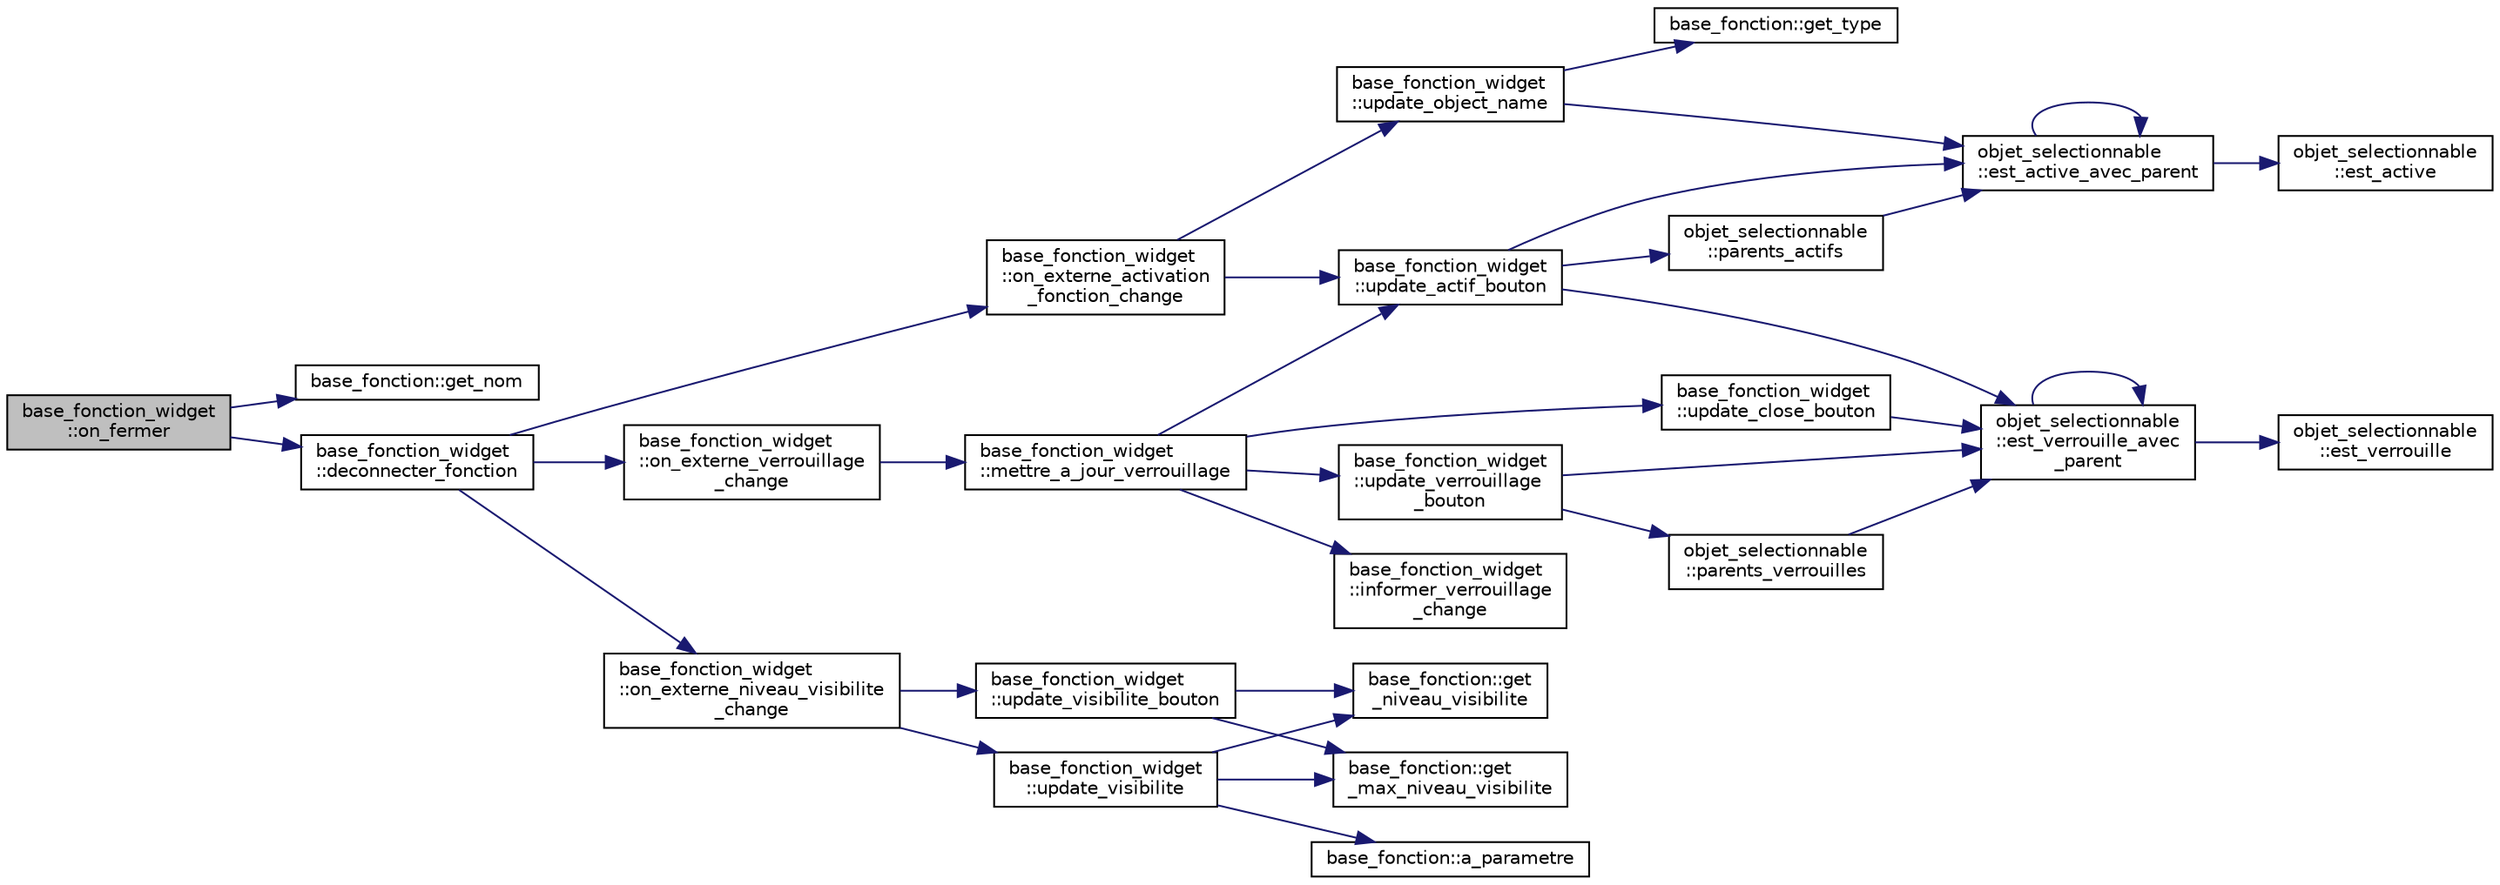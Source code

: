 digraph "base_fonction_widget::on_fermer"
{
  edge [fontname="Helvetica",fontsize="10",labelfontname="Helvetica",labelfontsize="10"];
  node [fontname="Helvetica",fontsize="10",shape=record];
  rankdir="LR";
  Node182 [label="base_fonction_widget\l::on_fermer",height=0.2,width=0.4,color="black", fillcolor="grey75", style="filled", fontcolor="black"];
  Node182 -> Node183 [color="midnightblue",fontsize="10",style="solid",fontname="Helvetica"];
  Node183 [label="base_fonction::get_nom",height=0.2,width=0.4,color="black", fillcolor="white", style="filled",URL="$classbase__fonction.html#aa184addbc0e71b3fd255b2f0b9e7c99e",tooltip="Accesseur du nom de la fonction. "];
  Node182 -> Node184 [color="midnightblue",fontsize="10",style="solid",fontname="Helvetica"];
  Node184 [label="base_fonction_widget\l::deconnecter_fonction",height=0.2,width=0.4,color="black", fillcolor="white", style="filled",URL="$classbase__fonction__widget.html#a38df68f6f1a38a5d2f653ccc75b3d54d",tooltip="Déconnecter la fonction. "];
  Node184 -> Node185 [color="midnightblue",fontsize="10",style="solid",fontname="Helvetica"];
  Node185 [label="base_fonction_widget\l::on_externe_activation\l_fonction_change",height=0.2,width=0.4,color="black", fillcolor="white", style="filled",URL="$classbase__fonction__widget.html#ad5f92c5b95f40e2962fced2467de68bf",tooltip="L&#39;activation de la fonction est modifié. "];
  Node185 -> Node186 [color="midnightblue",fontsize="10",style="solid",fontname="Helvetica"];
  Node186 [label="base_fonction_widget\l::update_actif_bouton",height=0.2,width=0.4,color="black", fillcolor="white", style="filled",URL="$classbase__fonction__widget.html#a548a6571fb757666807a6b3e95485dea",tooltip="Mise à jour du bouton d&#39;activation. "];
  Node186 -> Node187 [color="midnightblue",fontsize="10",style="solid",fontname="Helvetica"];
  Node187 [label="objet_selectionnable\l::est_verrouille_avec\l_parent",height=0.2,width=0.4,color="black", fillcolor="white", style="filled",URL="$classobjet__selectionnable.html#a001c4584a6430689f478544ec560fb7e"];
  Node187 -> Node188 [color="midnightblue",fontsize="10",style="solid",fontname="Helvetica"];
  Node188 [label="objet_selectionnable\l::est_verrouille",height=0.2,width=0.4,color="black", fillcolor="white", style="filled",URL="$classobjet__selectionnable.html#ae9c29950b9e5b582338ac659ecc3e3d6"];
  Node187 -> Node187 [color="midnightblue",fontsize="10",style="solid",fontname="Helvetica"];
  Node186 -> Node189 [color="midnightblue",fontsize="10",style="solid",fontname="Helvetica"];
  Node189 [label="objet_selectionnable\l::est_active_avec_parent",height=0.2,width=0.4,color="black", fillcolor="white", style="filled",URL="$classobjet__selectionnable.html#ab86bf8b056ebc44909fb899dc6834422"];
  Node189 -> Node190 [color="midnightblue",fontsize="10",style="solid",fontname="Helvetica"];
  Node190 [label="objet_selectionnable\l::est_active",height=0.2,width=0.4,color="black", fillcolor="white", style="filled",URL="$classobjet__selectionnable.html#a9a0bf43723dd1656224cec9f3c42bba0"];
  Node189 -> Node189 [color="midnightblue",fontsize="10",style="solid",fontname="Helvetica"];
  Node186 -> Node191 [color="midnightblue",fontsize="10",style="solid",fontname="Helvetica"];
  Node191 [label="objet_selectionnable\l::parents_actifs",height=0.2,width=0.4,color="black", fillcolor="white", style="filled",URL="$classobjet__selectionnable.html#a65b1afceca6ba5882edb9b7707d851f8"];
  Node191 -> Node189 [color="midnightblue",fontsize="10",style="solid",fontname="Helvetica"];
  Node185 -> Node192 [color="midnightblue",fontsize="10",style="solid",fontname="Helvetica"];
  Node192 [label="base_fonction_widget\l::update_object_name",height=0.2,width=0.4,color="black", fillcolor="white", style="filled",URL="$classbase__fonction__widget.html#a9e330f5ec8c7eac285d1c78cc82e0ea0",tooltip="Mise à jour du nom de l&#39;objet. "];
  Node192 -> Node189 [color="midnightblue",fontsize="10",style="solid",fontname="Helvetica"];
  Node192 -> Node193 [color="midnightblue",fontsize="10",style="solid",fontname="Helvetica"];
  Node193 [label="base_fonction::get_type",height=0.2,width=0.4,color="black", fillcolor="white", style="filled",URL="$classbase__fonction.html#a8ed620b54f5ef377c2593952eafd6ad9",tooltip="Accesseur du type de la fonction.  Le type de la fonction. "];
  Node184 -> Node194 [color="midnightblue",fontsize="10",style="solid",fontname="Helvetica"];
  Node194 [label="base_fonction_widget\l::on_externe_verrouillage\l_change",height=0.2,width=0.4,color="black", fillcolor="white", style="filled",URL="$classbase__fonction__widget.html#a7aaa562bd9757a4a4365867b7fdaa024",tooltip="Le verrouillage de la fonction est modifié. "];
  Node194 -> Node195 [color="midnightblue",fontsize="10",style="solid",fontname="Helvetica"];
  Node195 [label="base_fonction_widget\l::mettre_a_jour_verrouillage",height=0.2,width=0.4,color="black", fillcolor="white", style="filled",URL="$classbase__fonction__widget.html#a7b70afc37ac7d91da2ce41bd62ea185c"];
  Node195 -> Node196 [color="midnightblue",fontsize="10",style="solid",fontname="Helvetica"];
  Node196 [label="base_fonction_widget\l::update_verrouillage\l_bouton",height=0.2,width=0.4,color="black", fillcolor="white", style="filled",URL="$classbase__fonction__widget.html#a6409997ef11539e0811573c7655532ee",tooltip="Mise à jour du bouton de verrouillage. "];
  Node196 -> Node197 [color="midnightblue",fontsize="10",style="solid",fontname="Helvetica"];
  Node197 [label="objet_selectionnable\l::parents_verrouilles",height=0.2,width=0.4,color="black", fillcolor="white", style="filled",URL="$classobjet__selectionnable.html#ad9357af8b3471529814165378c6ce13d"];
  Node197 -> Node187 [color="midnightblue",fontsize="10",style="solid",fontname="Helvetica"];
  Node196 -> Node187 [color="midnightblue",fontsize="10",style="solid",fontname="Helvetica"];
  Node195 -> Node186 [color="midnightblue",fontsize="10",style="solid",fontname="Helvetica"];
  Node195 -> Node198 [color="midnightblue",fontsize="10",style="solid",fontname="Helvetica"];
  Node198 [label="base_fonction_widget\l::update_close_bouton",height=0.2,width=0.4,color="black", fillcolor="white", style="filled",URL="$classbase__fonction__widget.html#a4820f0a814f27542d1f0c9dc8de535a3"];
  Node198 -> Node187 [color="midnightblue",fontsize="10",style="solid",fontname="Helvetica"];
  Node195 -> Node199 [color="midnightblue",fontsize="10",style="solid",fontname="Helvetica"];
  Node199 [label="base_fonction_widget\l::informer_verrouillage\l_change",height=0.2,width=0.4,color="black", fillcolor="white", style="filled",URL="$classbase__fonction__widget.html#aa4f470af8fb51c1ff276b18205104c94"];
  Node184 -> Node200 [color="midnightblue",fontsize="10",style="solid",fontname="Helvetica"];
  Node200 [label="base_fonction_widget\l::on_externe_niveau_visibilite\l_change",height=0.2,width=0.4,color="black", fillcolor="white", style="filled",URL="$classbase__fonction__widget.html#aca2caf600b1453a47ceca71cd3fdf6d9"];
  Node200 -> Node201 [color="midnightblue",fontsize="10",style="solid",fontname="Helvetica"];
  Node201 [label="base_fonction_widget\l::update_visibilite_bouton",height=0.2,width=0.4,color="black", fillcolor="white", style="filled",URL="$classbase__fonction__widget.html#aae7f6163e10dcad3463d62ca366b0ab3",tooltip="Mise à jour du bouton d&#39;activation. "];
  Node201 -> Node202 [color="midnightblue",fontsize="10",style="solid",fontname="Helvetica"];
  Node202 [label="base_fonction::get\l_niveau_visibilite",height=0.2,width=0.4,color="black", fillcolor="white", style="filled",URL="$classbase__fonction.html#aad1c92b3ed0b589ba58323132ab4aae7",tooltip="Accesseur du niveau de visibilité de la fonction. "];
  Node201 -> Node203 [color="midnightblue",fontsize="10",style="solid",fontname="Helvetica"];
  Node203 [label="base_fonction::get\l_max_niveau_visibilite",height=0.2,width=0.4,color="black", fillcolor="white", style="filled",URL="$classbase__fonction.html#a77377a91b67ba3559235beda6a86478e",tooltip="Accesseur du niveau maximum de visibilité de la fonction. "];
  Node200 -> Node204 [color="midnightblue",fontsize="10",style="solid",fontname="Helvetica"];
  Node204 [label="base_fonction_widget\l::update_visibilite",height=0.2,width=0.4,color="black", fillcolor="white", style="filled",URL="$classbase__fonction__widget.html#adf4804d6d9006f77343cdd242e99b29b",tooltip="Mise à jour de la visibilité. "];
  Node204 -> Node202 [color="midnightblue",fontsize="10",style="solid",fontname="Helvetica"];
  Node204 -> Node205 [color="midnightblue",fontsize="10",style="solid",fontname="Helvetica"];
  Node205 [label="base_fonction::a_parametre",height=0.2,width=0.4,color="black", fillcolor="white", style="filled",URL="$classbase__fonction.html#ad49027db1f943c9ab8f36f8fbdd9b80b",tooltip="Indique si la fonction a un paramètre. "];
  Node204 -> Node203 [color="midnightblue",fontsize="10",style="solid",fontname="Helvetica"];
}
